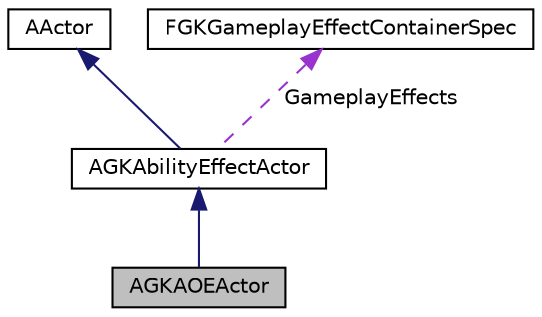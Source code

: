digraph "AGKAOEActor"
{
 // LATEX_PDF_SIZE
  edge [fontname="Helvetica",fontsize="10",labelfontname="Helvetica",labelfontsize="10"];
  node [fontname="Helvetica",fontsize="10",shape=record];
  Node1 [label="AGKAOEActor",height=0.2,width=0.4,color="black", fillcolor="grey75", style="filled", fontcolor="black",tooltip=" "];
  Node2 -> Node1 [dir="back",color="midnightblue",fontsize="10",style="solid",fontname="Helvetica"];
  Node2 [label="AGKAbilityEffectActor",height=0.2,width=0.4,color="black", fillcolor="white", style="filled",URL="$classAGKAbilityEffectActor.html",tooltip=" "];
  Node3 -> Node2 [dir="back",color="midnightblue",fontsize="10",style="solid",fontname="Helvetica"];
  Node3 [label="AActor",height=0.2,width=0.4,color="black", fillcolor="white", style="filled",tooltip=" "];
  Node4 -> Node2 [dir="back",color="darkorchid3",fontsize="10",style="dashed",label=" GameplayEffects" ,fontname="Helvetica"];
  Node4 [label="FGKGameplayEffectContainerSpec",height=0.2,width=0.4,color="black", fillcolor="white", style="filled",URL="$structFGKGameplayEffectContainerSpec.html",tooltip=" "];
}

